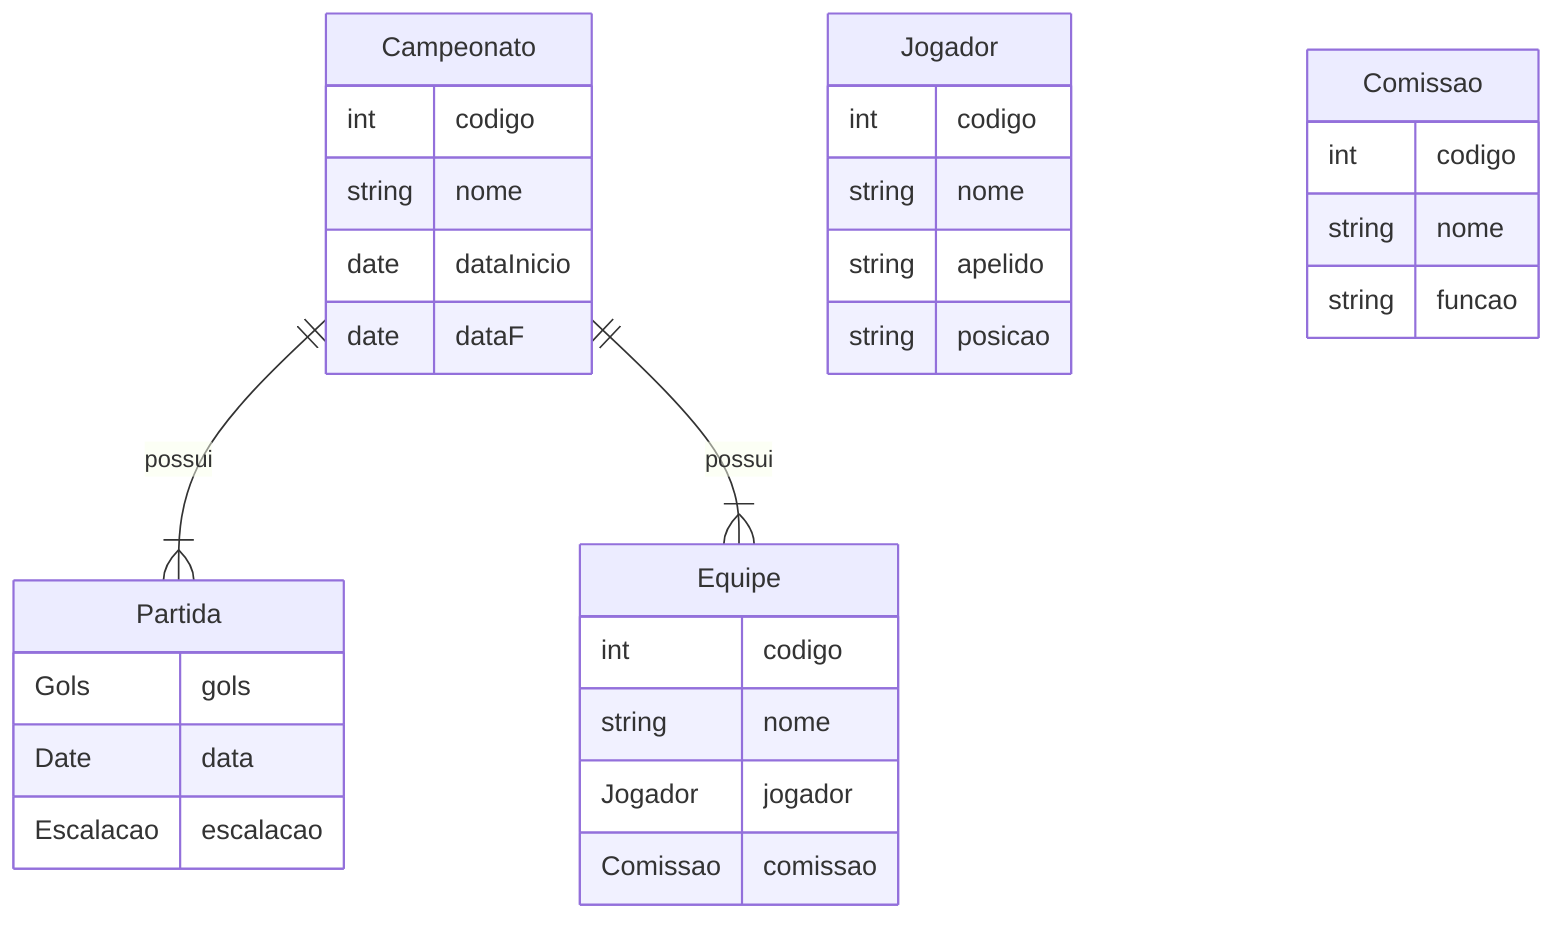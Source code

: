 erDiagram
    Campeonato {int codigo string nome date dataInicio date dataF  }
    Jogador {int codigo string nome string apelido string posicao }
    Equipe {int codigo string nome Jogador jogador Comissao comissao }
    Comissao {int codigo string nome string funcao }
    Partida {Gols gols Date data Escalacao escalacao  }
    
    Campeonato ||--|{Partida: possui 
    Campeonato ||--|{Equipe: possui